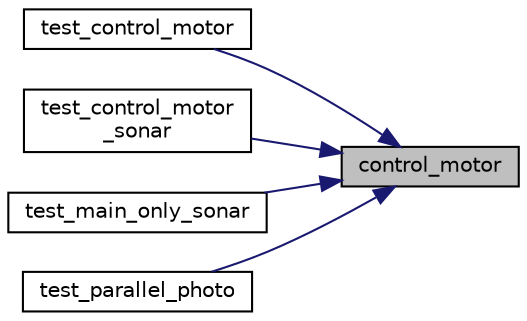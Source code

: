 digraph "control_motor"
{
 // LATEX_PDF_SIZE
  edge [fontname="Helvetica",fontsize="10",labelfontname="Helvetica",labelfontsize="10"];
  node [fontname="Helvetica",fontsize="10",shape=record];
  rankdir="RL";
  Node1 [label="control_motor",height=0.2,width=0.4,color="black", fillcolor="grey75", style="filled", fontcolor="black",tooltip="与えられた、並進速度(lin_vel)と回転速度(ang_vel)で、車体を制御"];
  Node1 -> Node2 [dir="back",color="midnightblue",fontsize="10",style="solid",fontname="Helvetica"];
  Node2 [label="test_control_motor",height=0.2,width=0.4,color="black", fillcolor="white", style="filled",URL="$test__function_8c.html#aaa4356ce7785850e9ac69ced9b3fdaf6",tooltip=" "];
  Node1 -> Node3 [dir="back",color="midnightblue",fontsize="10",style="solid",fontname="Helvetica"];
  Node3 [label="test_control_motor\l_sonar",height=0.2,width=0.4,color="black", fillcolor="white", style="filled",URL="$test__function_8c.html#a3e7cfb8664fa6eed9108f171b2ee7f22",tooltip=" "];
  Node1 -> Node4 [dir="back",color="midnightblue",fontsize="10",style="solid",fontname="Helvetica"];
  Node4 [label="test_main_only_sonar",height=0.2,width=0.4,color="black", fillcolor="white", style="filled",URL="$test__function_8c.html#aaafa7a21d505b79b9127af201d813c2d",tooltip=" "];
  Node1 -> Node5 [dir="back",color="midnightblue",fontsize="10",style="solid",fontname="Helvetica"];
  Node5 [label="test_parallel_photo",height=0.2,width=0.4,color="black", fillcolor="white", style="filled",URL="$test__function_8c.html#a4d5084c6064c94b0ee5239792af9bb42",tooltip=" "];
}
